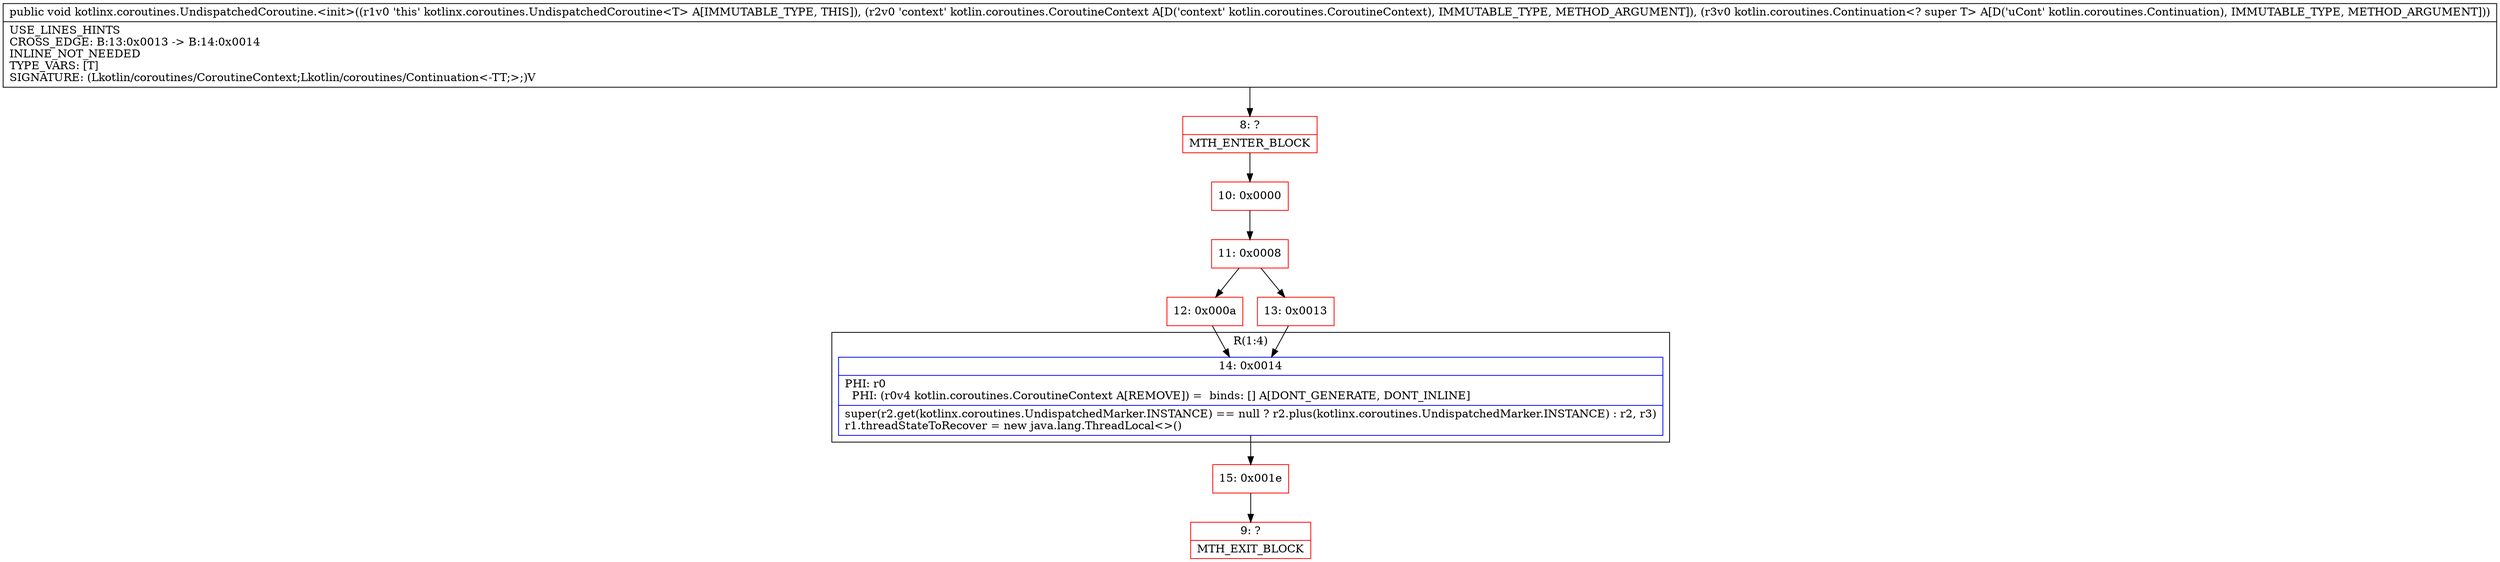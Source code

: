 digraph "CFG forkotlinx.coroutines.UndispatchedCoroutine.\<init\>(Lkotlin\/coroutines\/CoroutineContext;Lkotlin\/coroutines\/Continuation;)V" {
subgraph cluster_Region_2043550171 {
label = "R(1:4)";
node [shape=record,color=blue];
Node_14 [shape=record,label="{14\:\ 0x0014|PHI: r0 \l  PHI: (r0v4 kotlin.coroutines.CoroutineContext A[REMOVE]) =  binds: [] A[DONT_GENERATE, DONT_INLINE]\l|super(r2.get(kotlinx.coroutines.UndispatchedMarker.INSTANCE) == null ? r2.plus(kotlinx.coroutines.UndispatchedMarker.INSTANCE) : r2, r3)\lr1.threadStateToRecover = new java.lang.ThreadLocal\<\>()\l}"];
}
Node_8 [shape=record,color=red,label="{8\:\ ?|MTH_ENTER_BLOCK\l}"];
Node_10 [shape=record,color=red,label="{10\:\ 0x0000}"];
Node_11 [shape=record,color=red,label="{11\:\ 0x0008}"];
Node_12 [shape=record,color=red,label="{12\:\ 0x000a}"];
Node_15 [shape=record,color=red,label="{15\:\ 0x001e}"];
Node_9 [shape=record,color=red,label="{9\:\ ?|MTH_EXIT_BLOCK\l}"];
Node_13 [shape=record,color=red,label="{13\:\ 0x0013}"];
MethodNode[shape=record,label="{public void kotlinx.coroutines.UndispatchedCoroutine.\<init\>((r1v0 'this' kotlinx.coroutines.UndispatchedCoroutine\<T\> A[IMMUTABLE_TYPE, THIS]), (r2v0 'context' kotlin.coroutines.CoroutineContext A[D('context' kotlin.coroutines.CoroutineContext), IMMUTABLE_TYPE, METHOD_ARGUMENT]), (r3v0 kotlin.coroutines.Continuation\<? super T\> A[D('uCont' kotlin.coroutines.Continuation), IMMUTABLE_TYPE, METHOD_ARGUMENT]))  | USE_LINES_HINTS\lCROSS_EDGE: B:13:0x0013 \-\> B:14:0x0014\lINLINE_NOT_NEEDED\lTYPE_VARS: [T]\lSIGNATURE: (Lkotlin\/coroutines\/CoroutineContext;Lkotlin\/coroutines\/Continuation\<\-TT;\>;)V\l}"];
MethodNode -> Node_8;Node_14 -> Node_15;
Node_8 -> Node_10;
Node_10 -> Node_11;
Node_11 -> Node_12;
Node_11 -> Node_13;
Node_12 -> Node_14;
Node_15 -> Node_9;
Node_13 -> Node_14;
}

